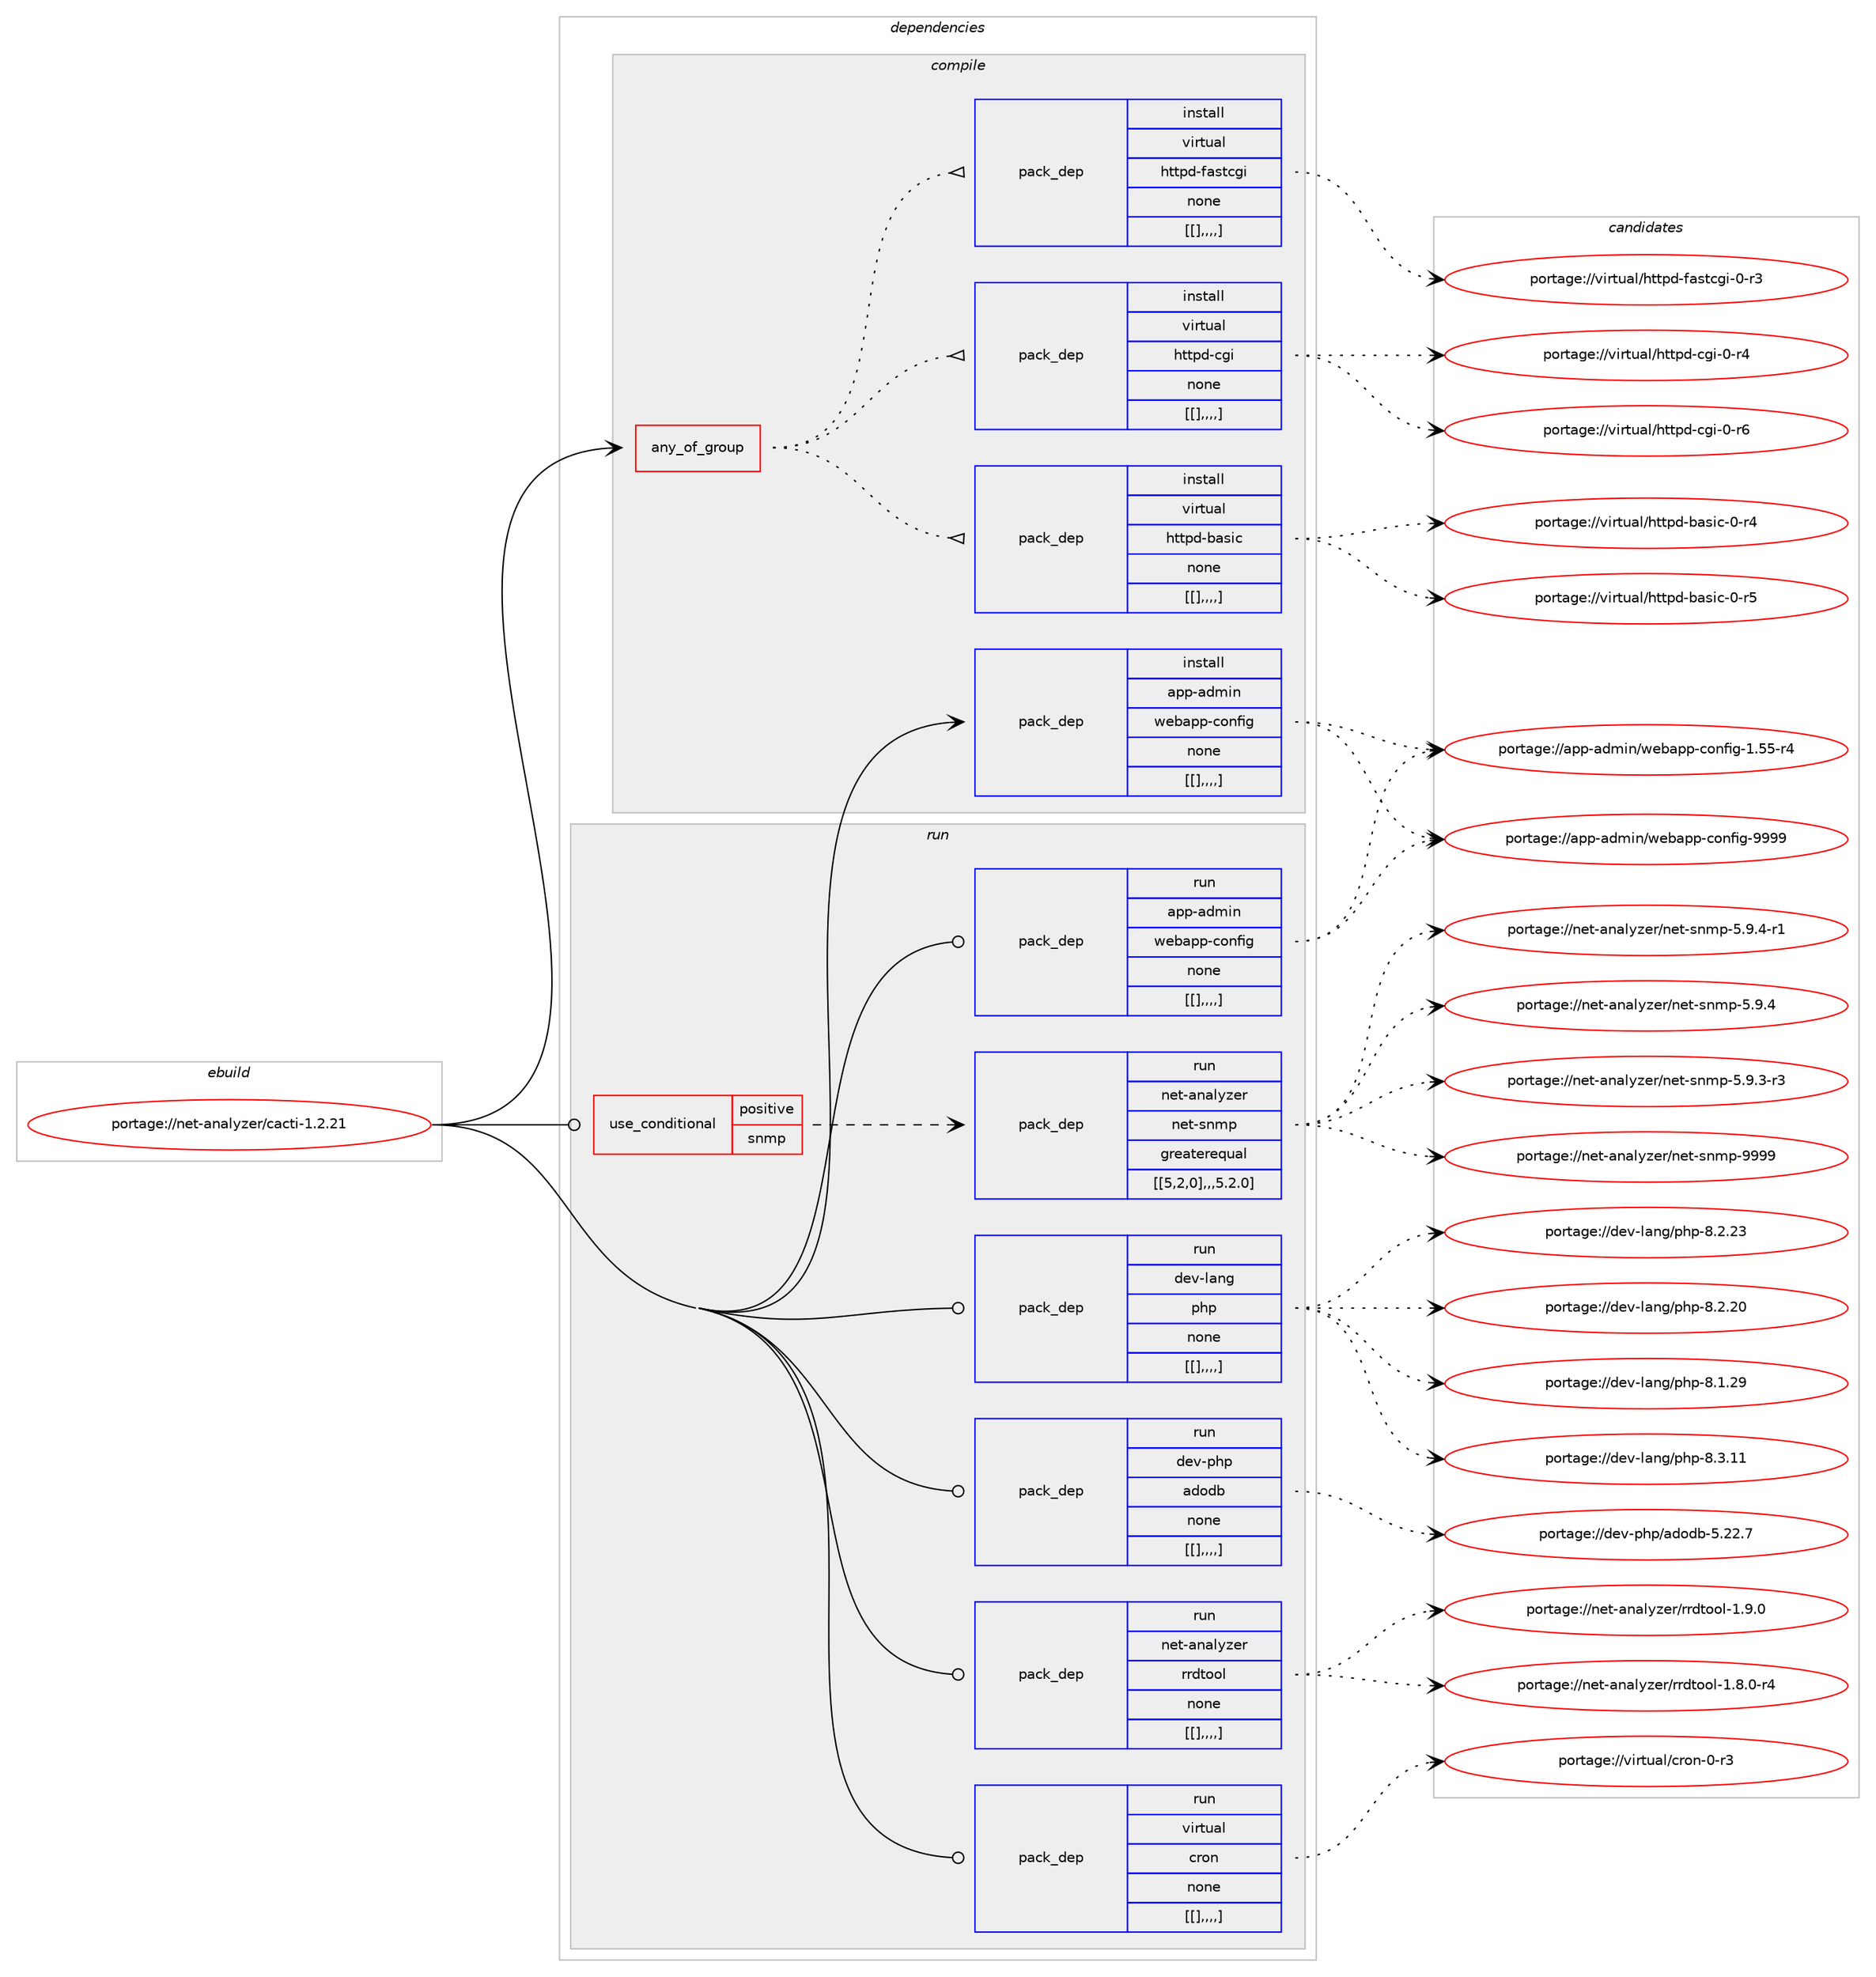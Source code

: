 digraph prolog {

# *************
# Graph options
# *************

newrank=true;
concentrate=true;
compound=true;
graph [rankdir=LR,fontname=Helvetica,fontsize=10,ranksep=1.5];#, ranksep=2.5, nodesep=0.2];
edge  [arrowhead=vee];
node  [fontname=Helvetica,fontsize=10];

# **********
# The ebuild
# **********

subgraph cluster_leftcol {
color=gray;
label=<<i>ebuild</i>>;
id [label="portage://net-analyzer/cacti-1.2.21", color=red, width=4, href="../net-analyzer/cacti-1.2.21.svg"];
}

# ****************
# The dependencies
# ****************

subgraph cluster_midcol {
color=gray;
label=<<i>dependencies</i>>;
subgraph cluster_compile {
fillcolor="#eeeeee";
style=filled;
label=<<i>compile</i>>;
subgraph any2406 {
dependency348275 [label=<<TABLE BORDER="0" CELLBORDER="1" CELLSPACING="0" CELLPADDING="4"><TR><TD CELLPADDING="10">any_of_group</TD></TR></TABLE>>, shape=none, color=red];subgraph pack254777 {
dependency348276 [label=<<TABLE BORDER="0" CELLBORDER="1" CELLSPACING="0" CELLPADDING="4" WIDTH="220"><TR><TD ROWSPAN="6" CELLPADDING="30">pack_dep</TD></TR><TR><TD WIDTH="110">install</TD></TR><TR><TD>virtual</TD></TR><TR><TD>httpd-basic</TD></TR><TR><TD>none</TD></TR><TR><TD>[[],,,,]</TD></TR></TABLE>>, shape=none, color=blue];
}
dependency348275:e -> dependency348276:w [weight=20,style="dotted",arrowhead="oinv"];
subgraph pack254778 {
dependency348277 [label=<<TABLE BORDER="0" CELLBORDER="1" CELLSPACING="0" CELLPADDING="4" WIDTH="220"><TR><TD ROWSPAN="6" CELLPADDING="30">pack_dep</TD></TR><TR><TD WIDTH="110">install</TD></TR><TR><TD>virtual</TD></TR><TR><TD>httpd-cgi</TD></TR><TR><TD>none</TD></TR><TR><TD>[[],,,,]</TD></TR></TABLE>>, shape=none, color=blue];
}
dependency348275:e -> dependency348277:w [weight=20,style="dotted",arrowhead="oinv"];
subgraph pack254779 {
dependency348278 [label=<<TABLE BORDER="0" CELLBORDER="1" CELLSPACING="0" CELLPADDING="4" WIDTH="220"><TR><TD ROWSPAN="6" CELLPADDING="30">pack_dep</TD></TR><TR><TD WIDTH="110">install</TD></TR><TR><TD>virtual</TD></TR><TR><TD>httpd-fastcgi</TD></TR><TR><TD>none</TD></TR><TR><TD>[[],,,,]</TD></TR></TABLE>>, shape=none, color=blue];
}
dependency348275:e -> dependency348278:w [weight=20,style="dotted",arrowhead="oinv"];
}
id:e -> dependency348275:w [weight=20,style="solid",arrowhead="vee"];
subgraph pack254780 {
dependency348279 [label=<<TABLE BORDER="0" CELLBORDER="1" CELLSPACING="0" CELLPADDING="4" WIDTH="220"><TR><TD ROWSPAN="6" CELLPADDING="30">pack_dep</TD></TR><TR><TD WIDTH="110">install</TD></TR><TR><TD>app-admin</TD></TR><TR><TD>webapp-config</TD></TR><TR><TD>none</TD></TR><TR><TD>[[],,,,]</TD></TR></TABLE>>, shape=none, color=blue];
}
id:e -> dependency348279:w [weight=20,style="solid",arrowhead="vee"];
}
subgraph cluster_compileandrun {
fillcolor="#eeeeee";
style=filled;
label=<<i>compile and run</i>>;
}
subgraph cluster_run {
fillcolor="#eeeeee";
style=filled;
label=<<i>run</i>>;
subgraph cond90916 {
dependency348280 [label=<<TABLE BORDER="0" CELLBORDER="1" CELLSPACING="0" CELLPADDING="4"><TR><TD ROWSPAN="3" CELLPADDING="10">use_conditional</TD></TR><TR><TD>positive</TD></TR><TR><TD>snmp</TD></TR></TABLE>>, shape=none, color=red];
subgraph pack254781 {
dependency348281 [label=<<TABLE BORDER="0" CELLBORDER="1" CELLSPACING="0" CELLPADDING="4" WIDTH="220"><TR><TD ROWSPAN="6" CELLPADDING="30">pack_dep</TD></TR><TR><TD WIDTH="110">run</TD></TR><TR><TD>net-analyzer</TD></TR><TR><TD>net-snmp</TD></TR><TR><TD>greaterequal</TD></TR><TR><TD>[[5,2,0],,,5.2.0]</TD></TR></TABLE>>, shape=none, color=blue];
}
dependency348280:e -> dependency348281:w [weight=20,style="dashed",arrowhead="vee"];
}
id:e -> dependency348280:w [weight=20,style="solid",arrowhead="odot"];
subgraph pack254782 {
dependency348282 [label=<<TABLE BORDER="0" CELLBORDER="1" CELLSPACING="0" CELLPADDING="4" WIDTH="220"><TR><TD ROWSPAN="6" CELLPADDING="30">pack_dep</TD></TR><TR><TD WIDTH="110">run</TD></TR><TR><TD>app-admin</TD></TR><TR><TD>webapp-config</TD></TR><TR><TD>none</TD></TR><TR><TD>[[],,,,]</TD></TR></TABLE>>, shape=none, color=blue];
}
id:e -> dependency348282:w [weight=20,style="solid",arrowhead="odot"];
subgraph pack254783 {
dependency348283 [label=<<TABLE BORDER="0" CELLBORDER="1" CELLSPACING="0" CELLPADDING="4" WIDTH="220"><TR><TD ROWSPAN="6" CELLPADDING="30">pack_dep</TD></TR><TR><TD WIDTH="110">run</TD></TR><TR><TD>dev-lang</TD></TR><TR><TD>php</TD></TR><TR><TD>none</TD></TR><TR><TD>[[],,,,]</TD></TR></TABLE>>, shape=none, color=blue];
}
id:e -> dependency348283:w [weight=20,style="solid",arrowhead="odot"];
subgraph pack254784 {
dependency348284 [label=<<TABLE BORDER="0" CELLBORDER="1" CELLSPACING="0" CELLPADDING="4" WIDTH="220"><TR><TD ROWSPAN="6" CELLPADDING="30">pack_dep</TD></TR><TR><TD WIDTH="110">run</TD></TR><TR><TD>dev-php</TD></TR><TR><TD>adodb</TD></TR><TR><TD>none</TD></TR><TR><TD>[[],,,,]</TD></TR></TABLE>>, shape=none, color=blue];
}
id:e -> dependency348284:w [weight=20,style="solid",arrowhead="odot"];
subgraph pack254785 {
dependency348285 [label=<<TABLE BORDER="0" CELLBORDER="1" CELLSPACING="0" CELLPADDING="4" WIDTH="220"><TR><TD ROWSPAN="6" CELLPADDING="30">pack_dep</TD></TR><TR><TD WIDTH="110">run</TD></TR><TR><TD>net-analyzer</TD></TR><TR><TD>rrdtool</TD></TR><TR><TD>none</TD></TR><TR><TD>[[],,,,]</TD></TR></TABLE>>, shape=none, color=blue];
}
id:e -> dependency348285:w [weight=20,style="solid",arrowhead="odot"];
subgraph pack254786 {
dependency348286 [label=<<TABLE BORDER="0" CELLBORDER="1" CELLSPACING="0" CELLPADDING="4" WIDTH="220"><TR><TD ROWSPAN="6" CELLPADDING="30">pack_dep</TD></TR><TR><TD WIDTH="110">run</TD></TR><TR><TD>virtual</TD></TR><TR><TD>cron</TD></TR><TR><TD>none</TD></TR><TR><TD>[[],,,,]</TD></TR></TABLE>>, shape=none, color=blue];
}
id:e -> dependency348286:w [weight=20,style="solid",arrowhead="odot"];
}
}

# **************
# The candidates
# **************

subgraph cluster_choices {
rank=same;
color=gray;
label=<<i>candidates</i>>;

subgraph choice254777 {
color=black;
nodesep=1;
choice11810511411611797108471041161161121004598971151059945484511453 [label="portage://virtual/httpd-basic-0-r5", color=red, width=4,href="../virtual/httpd-basic-0-r5.svg"];
choice11810511411611797108471041161161121004598971151059945484511452 [label="portage://virtual/httpd-basic-0-r4", color=red, width=4,href="../virtual/httpd-basic-0-r4.svg"];
dependency348276:e -> choice11810511411611797108471041161161121004598971151059945484511453:w [style=dotted,weight="100"];
dependency348276:e -> choice11810511411611797108471041161161121004598971151059945484511452:w [style=dotted,weight="100"];
}
subgraph choice254778 {
color=black;
nodesep=1;
choice1181051141161179710847104116116112100459910310545484511454 [label="portage://virtual/httpd-cgi-0-r6", color=red, width=4,href="../virtual/httpd-cgi-0-r6.svg"];
choice1181051141161179710847104116116112100459910310545484511452 [label="portage://virtual/httpd-cgi-0-r4", color=red, width=4,href="../virtual/httpd-cgi-0-r4.svg"];
dependency348277:e -> choice1181051141161179710847104116116112100459910310545484511454:w [style=dotted,weight="100"];
dependency348277:e -> choice1181051141161179710847104116116112100459910310545484511452:w [style=dotted,weight="100"];
}
subgraph choice254779 {
color=black;
nodesep=1;
choice118105114116117971084710411611611210045102971151169910310545484511451 [label="portage://virtual/httpd-fastcgi-0-r3", color=red, width=4,href="../virtual/httpd-fastcgi-0-r3.svg"];
dependency348278:e -> choice118105114116117971084710411611611210045102971151169910310545484511451:w [style=dotted,weight="100"];
}
subgraph choice254780 {
color=black;
nodesep=1;
choice97112112459710010910511047119101989711211245991111101021051034557575757 [label="portage://app-admin/webapp-config-9999", color=red, width=4,href="../app-admin/webapp-config-9999.svg"];
choice971121124597100109105110471191019897112112459911111010210510345494653534511452 [label="portage://app-admin/webapp-config-1.55-r4", color=red, width=4,href="../app-admin/webapp-config-1.55-r4.svg"];
dependency348279:e -> choice97112112459710010910511047119101989711211245991111101021051034557575757:w [style=dotted,weight="100"];
dependency348279:e -> choice971121124597100109105110471191019897112112459911111010210510345494653534511452:w [style=dotted,weight="100"];
}
subgraph choice254781 {
color=black;
nodesep=1;
choice11010111645971109710812112210111447110101116451151101091124557575757 [label="portage://net-analyzer/net-snmp-9999", color=red, width=4,href="../net-analyzer/net-snmp-9999.svg"];
choice11010111645971109710812112210111447110101116451151101091124553465746524511449 [label="portage://net-analyzer/net-snmp-5.9.4-r1", color=red, width=4,href="../net-analyzer/net-snmp-5.9.4-r1.svg"];
choice1101011164597110971081211221011144711010111645115110109112455346574652 [label="portage://net-analyzer/net-snmp-5.9.4", color=red, width=4,href="../net-analyzer/net-snmp-5.9.4.svg"];
choice11010111645971109710812112210111447110101116451151101091124553465746514511451 [label="portage://net-analyzer/net-snmp-5.9.3-r3", color=red, width=4,href="../net-analyzer/net-snmp-5.9.3-r3.svg"];
dependency348281:e -> choice11010111645971109710812112210111447110101116451151101091124557575757:w [style=dotted,weight="100"];
dependency348281:e -> choice11010111645971109710812112210111447110101116451151101091124553465746524511449:w [style=dotted,weight="100"];
dependency348281:e -> choice1101011164597110971081211221011144711010111645115110109112455346574652:w [style=dotted,weight="100"];
dependency348281:e -> choice11010111645971109710812112210111447110101116451151101091124553465746514511451:w [style=dotted,weight="100"];
}
subgraph choice254782 {
color=black;
nodesep=1;
choice97112112459710010910511047119101989711211245991111101021051034557575757 [label="portage://app-admin/webapp-config-9999", color=red, width=4,href="../app-admin/webapp-config-9999.svg"];
choice971121124597100109105110471191019897112112459911111010210510345494653534511452 [label="portage://app-admin/webapp-config-1.55-r4", color=red, width=4,href="../app-admin/webapp-config-1.55-r4.svg"];
dependency348282:e -> choice97112112459710010910511047119101989711211245991111101021051034557575757:w [style=dotted,weight="100"];
dependency348282:e -> choice971121124597100109105110471191019897112112459911111010210510345494653534511452:w [style=dotted,weight="100"];
}
subgraph choice254783 {
color=black;
nodesep=1;
choice10010111845108971101034711210411245564651464949 [label="portage://dev-lang/php-8.3.11", color=red, width=4,href="../dev-lang/php-8.3.11.svg"];
choice10010111845108971101034711210411245564650465051 [label="portage://dev-lang/php-8.2.23", color=red, width=4,href="../dev-lang/php-8.2.23.svg"];
choice10010111845108971101034711210411245564650465048 [label="portage://dev-lang/php-8.2.20", color=red, width=4,href="../dev-lang/php-8.2.20.svg"];
choice10010111845108971101034711210411245564649465057 [label="portage://dev-lang/php-8.1.29", color=red, width=4,href="../dev-lang/php-8.1.29.svg"];
dependency348283:e -> choice10010111845108971101034711210411245564651464949:w [style=dotted,weight="100"];
dependency348283:e -> choice10010111845108971101034711210411245564650465051:w [style=dotted,weight="100"];
dependency348283:e -> choice10010111845108971101034711210411245564650465048:w [style=dotted,weight="100"];
dependency348283:e -> choice10010111845108971101034711210411245564649465057:w [style=dotted,weight="100"];
}
subgraph choice254784 {
color=black;
nodesep=1;
choice1001011184511210411247971001111009845534650504655 [label="portage://dev-php/adodb-5.22.7", color=red, width=4,href="../dev-php/adodb-5.22.7.svg"];
dependency348284:e -> choice1001011184511210411247971001111009845534650504655:w [style=dotted,weight="100"];
}
subgraph choice254785 {
color=black;
nodesep=1;
choice11010111645971109710812112210111447114114100116111111108454946574648 [label="portage://net-analyzer/rrdtool-1.9.0", color=red, width=4,href="../net-analyzer/rrdtool-1.9.0.svg"];
choice110101116459711097108121122101114471141141001161111111084549465646484511452 [label="portage://net-analyzer/rrdtool-1.8.0-r4", color=red, width=4,href="../net-analyzer/rrdtool-1.8.0-r4.svg"];
dependency348285:e -> choice11010111645971109710812112210111447114114100116111111108454946574648:w [style=dotted,weight="100"];
dependency348285:e -> choice110101116459711097108121122101114471141141001161111111084549465646484511452:w [style=dotted,weight="100"];
}
subgraph choice254786 {
color=black;
nodesep=1;
choice11810511411611797108479911411111045484511451 [label="portage://virtual/cron-0-r3", color=red, width=4,href="../virtual/cron-0-r3.svg"];
dependency348286:e -> choice11810511411611797108479911411111045484511451:w [style=dotted,weight="100"];
}
}

}
